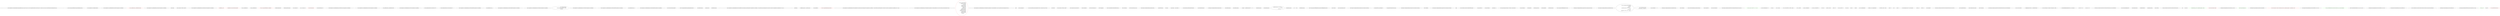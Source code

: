 digraph  {
m1_9 [cluster="CommandLine.Core.OptionSpecification.OptionSpecification(string, string, bool, string, int, int, char, CommandLine.Infrastructure.Maybe<object>, System.Type, string, string, System.Collections.Generic.IEnumerable<string>)", file="DateHumanizeTests.cs", label="Entry CommandLine.Core.OptionSpecification.OptionSpecification(string, string, bool, string, int, int, char, CommandLine.Infrastructure.Maybe<object>, System.Type, string, string, System.Collections.Generic.IEnumerable<string>)", span="17-17"];
m1_35 [cluster="System.ArgumentNullException.ArgumentNullException(string)", file="DateHumanizeTests.cs", label="Entry System.ArgumentNullException.ArgumentNullException(string)", span="0-0"];
m1_48 [cluster="CommandLine.Core.Specification.IsOption()", file="DateHumanizeTests.cs", label="Entry CommandLine.Core.Specification.IsOption()", span="11-11"];
m1_0 [cluster="CommandLine.Core.SpecificationExtensions.IsOption(CommandLine.Core.Specification)", file="DateHumanizeTests.cs", label="Entry CommandLine.Core.SpecificationExtensions.IsOption(CommandLine.Core.Specification)", span="11-11"];
m1_1 [cluster="CommandLine.Core.SpecificationExtensions.IsOption(CommandLine.Core.Specification)", color=red, community=0, file="DateHumanizeTests.cs", label="0: return specification.Tag == SpecificationType.Option;", span="13-13"];
m1_2 [cluster="CommandLine.Core.SpecificationExtensions.IsOption(CommandLine.Core.Specification)", file="DateHumanizeTests.cs", label="Exit CommandLine.Core.SpecificationExtensions.IsOption(CommandLine.Core.Specification)", span="11-11"];
m1_16 [cluster="Unk.Any", file="DateHumanizeTests.cs", label="Entry Unk.Any", span=""];
m1_21 [cluster="System.Func<T, TResult>.Invoke(T)", file="DateHumanizeTests.cs", label="Entry System.Func<T, TResult>.Invoke(T)", span="0-0"];
m1_22 [cluster="CommandLine.Core.SpecificationExtensions.GetMaxValueCount(CommandLine.Core.Specification)", file="DateHumanizeTests.cs", label="Entry CommandLine.Core.SpecificationExtensions.GetMaxValueCount(CommandLine.Core.Specification)", span="51-51"];
m1_23 [cluster="CommandLine.Core.SpecificationExtensions.GetMaxValueCount(CommandLine.Core.Specification)", color=red, community=0, file="DateHumanizeTests.cs", label="0: specification == null", span="53-53"];
m1_25 [cluster="CommandLine.Core.SpecificationExtensions.GetMaxValueCount(CommandLine.Core.Specification)", color=red, community=0, file="DateHumanizeTests.cs", label="0: specification.ConversionType.ToDescriptorKind()", span="55-55"];
m1_29 [cluster="CommandLine.Core.SpecificationExtensions.GetMaxValueCount(CommandLine.Core.Specification)", file="DateHumanizeTests.cs", label="var min = specification.Min", span="60-60"];
m1_30 [cluster="CommandLine.Core.SpecificationExtensions.GetMaxValueCount(CommandLine.Core.Specification)", file="DateHumanizeTests.cs", label="var max = specification.Max", span="61-61"];
m1_24 [cluster="CommandLine.Core.SpecificationExtensions.GetMaxValueCount(CommandLine.Core.Specification)", color=red, community=0, file="DateHumanizeTests.cs", label="0: throw new ArgumentNullException(''specification'');", span="53-53"];
m1_26 [cluster="CommandLine.Core.SpecificationExtensions.GetMaxValueCount(CommandLine.Core.Specification)", file="DateHumanizeTests.cs", label="TypeDescriptorKind.Scalar", span="57-57"];
m1_28 [cluster="CommandLine.Core.SpecificationExtensions.GetMaxValueCount(CommandLine.Core.Specification)", file="DateHumanizeTests.cs", label="TypeDescriptorKind.Sequence", span="59-59"];
m1_27 [cluster="CommandLine.Core.SpecificationExtensions.GetMaxValueCount(CommandLine.Core.Specification)", file="DateHumanizeTests.cs", label="return  Maybe.Just(1);", span="58-58"];
m1_31 [cluster="CommandLine.Core.SpecificationExtensions.GetMaxValueCount(CommandLine.Core.Specification)", file="DateHumanizeTests.cs", label="min >= 0 && max >= 0", span="62-62"];
m1_32 [cluster="CommandLine.Core.SpecificationExtensions.GetMaxValueCount(CommandLine.Core.Specification)", color=red, community=0, file="DateHumanizeTests.cs", label="0: return Maybe.Just(max);", span="64-64"];
m1_33 [cluster="CommandLine.Core.SpecificationExtensions.GetMaxValueCount(CommandLine.Core.Specification)", file="DateHumanizeTests.cs", label="return Maybe.Nothing<int>();", span="69-69"];
m1_34 [cluster="CommandLine.Core.SpecificationExtensions.GetMaxValueCount(CommandLine.Core.Specification)", file="DateHumanizeTests.cs", label="Exit CommandLine.Core.SpecificationExtensions.GetMaxValueCount(CommandLine.Core.Specification)", span="51-51"];
m1_3 [cluster="CommandLine.Core.SpecificationExtensions.IsValue(CommandLine.Core.Specification)", file="DateHumanizeTests.cs", label="Entry CommandLine.Core.SpecificationExtensions.IsValue(CommandLine.Core.Specification)", span="16-16"];
m1_4 [cluster="CommandLine.Core.SpecificationExtensions.IsValue(CommandLine.Core.Specification)", file="DateHumanizeTests.cs", label="return specification.Tag == SpecificationType.Value;", span="18-18"];
m1_5 [cluster="CommandLine.Core.SpecificationExtensions.IsValue(CommandLine.Core.Specification)", file="DateHumanizeTests.cs", label="Exit CommandLine.Core.SpecificationExtensions.IsValue(CommandLine.Core.Specification)", span="16-16"];
m1_37 [cluster="CommandLine.Infrastructure.Maybe.Just<T>(T)", file="DateHumanizeTests.cs", label="Entry CommandLine.Infrastructure.Maybe.Just<T>(T)", span="71-71"];
m1_38 [cluster="CommandLine.Infrastructure.Maybe.Nothing<T>()", file="DateHumanizeTests.cs", label="Entry CommandLine.Infrastructure.Maybe.Nothing<T>()", span="66-66"];
m1_39 [cluster="CommandLine.Core.SpecificationExtensions.IsMinNotSpecified(CommandLine.Core.Specification)", file="DateHumanizeTests.cs", label="Entry CommandLine.Core.SpecificationExtensions.IsMinNotSpecified(CommandLine.Core.Specification)", span="72-72"];
m1_40 [cluster="CommandLine.Core.SpecificationExtensions.IsMinNotSpecified(CommandLine.Core.Specification)", file="DateHumanizeTests.cs", label="return specification.Min == -1;", span="74-74"];
m1_41 [cluster="CommandLine.Core.SpecificationExtensions.IsMinNotSpecified(CommandLine.Core.Specification)", file="DateHumanizeTests.cs", label="Exit CommandLine.Core.SpecificationExtensions.IsMinNotSpecified(CommandLine.Core.Specification)", span="72-72"];
m1_45 [cluster="CommandLine.Core.SpecificationExtensions.GetSetName(CommandLine.Core.Specification)", file="DateHumanizeTests.cs", label="Entry CommandLine.Core.SpecificationExtensions.GetSetName(CommandLine.Core.Specification)", span="82-82"];
m1_46 [cluster="CommandLine.Core.SpecificationExtensions.GetSetName(CommandLine.Core.Specification)", file="DateHumanizeTests.cs", label="return specification.IsOption()\r\n                ? ((OptionSpecification)specification).SetName\r\n                : string.Empty;", span="84-86"];
m1_47 [cluster="CommandLine.Core.SpecificationExtensions.GetSetName(CommandLine.Core.Specification)", file="DateHumanizeTests.cs", label="Exit CommandLine.Core.SpecificationExtensions.GetSetName(CommandLine.Core.Specification)", span="82-82"];
m1_42 [cluster="CommandLine.Core.SpecificationExtensions.IsMaxNotSpecified(CommandLine.Core.Specification)", file="DateHumanizeTests.cs", label="Entry CommandLine.Core.SpecificationExtensions.IsMaxNotSpecified(CommandLine.Core.Specification)", span="77-77"];
m1_43 [cluster="CommandLine.Core.SpecificationExtensions.IsMaxNotSpecified(CommandLine.Core.Specification)", file="DateHumanizeTests.cs", label="return specification.Max == -1;", span="79-79"];
m1_44 [cluster="CommandLine.Core.SpecificationExtensions.IsMaxNotSpecified(CommandLine.Core.Specification)", file="DateHumanizeTests.cs", label="Exit CommandLine.Core.SpecificationExtensions.IsMaxNotSpecified(CommandLine.Core.Specification)", span="77-77"];
m1_36 [cluster="System.Type.ToDescriptorKind()", file="DateHumanizeTests.cs", label="Entry System.Type.ToDescriptorKind()", span="22-22"];
m1_17 [cluster="System.ApplicationException.ApplicationException(string)", file="DateHumanizeTests.cs", label="Entry System.ApplicationException.ApplicationException(string)", span="0-0"];
m1_18 [cluster="lambda expression", file="DateHumanizeTests.cs", label="Entry lambda expression", span="42-42"];
m1_19 [cluster="lambda expression", file="DateHumanizeTests.cs", label="guard.Item1(spec)", span="42-42"];
m1_20 [cluster="lambda expression", file="DateHumanizeTests.cs", label="Exit lambda expression", span="42-42"];
m1_10 [cluster="CommandLine.Core.SpecificationExtensions.ThrowingValidate(System.Collections.Generic.IEnumerable<CommandLine.Core.Specification>, System.Collections.Generic.IEnumerable<System.Tuple<System.Func<CommandLine.Core.Specification, bool>, string>>)", file="DateHumanizeTests.cs", label="Entry CommandLine.Core.SpecificationExtensions.ThrowingValidate(System.Collections.Generic.IEnumerable<CommandLine.Core.Specification>, System.Collections.Generic.IEnumerable<System.Tuple<System.Func<CommandLine.Core.Specification, bool>, string>>)", span="38-38"];
m1_11 [cluster="CommandLine.Core.SpecificationExtensions.ThrowingValidate(System.Collections.Generic.IEnumerable<CommandLine.Core.Specification>, System.Collections.Generic.IEnumerable<System.Tuple<System.Func<CommandLine.Core.Specification, bool>, string>>)", file="DateHumanizeTests.cs", label=guardsLookup, span="40-40"];
m1_12 [cluster="CommandLine.Core.SpecificationExtensions.ThrowingValidate(System.Collections.Generic.IEnumerable<CommandLine.Core.Specification>, System.Collections.Generic.IEnumerable<System.Tuple<System.Func<CommandLine.Core.Specification, bool>, string>>)", file="DateHumanizeTests.cs", label="specifications.Any(spec => guard.Item1(spec))", span="42-42"];
m1_14 [cluster="CommandLine.Core.SpecificationExtensions.ThrowingValidate(System.Collections.Generic.IEnumerable<CommandLine.Core.Specification>, System.Collections.Generic.IEnumerable<System.Tuple<System.Func<CommandLine.Core.Specification, bool>, string>>)", file="DateHumanizeTests.cs", label="return specifications;", span="48-48"];
m1_13 [cluster="CommandLine.Core.SpecificationExtensions.ThrowingValidate(System.Collections.Generic.IEnumerable<CommandLine.Core.Specification>, System.Collections.Generic.IEnumerable<System.Tuple<System.Func<CommandLine.Core.Specification, bool>, string>>)", color=red, community=0, file="DateHumanizeTests.cs", label="0: throw new ApplicationException(guard.Item2);", span="44-44"];
m1_15 [cluster="CommandLine.Core.SpecificationExtensions.ThrowingValidate(System.Collections.Generic.IEnumerable<CommandLine.Core.Specification>, System.Collections.Generic.IEnumerable<System.Tuple<System.Func<CommandLine.Core.Specification, bool>, string>>)", file="DateHumanizeTests.cs", label="Exit CommandLine.Core.SpecificationExtensions.ThrowingValidate(System.Collections.Generic.IEnumerable<CommandLine.Core.Specification>, System.Collections.Generic.IEnumerable<System.Tuple<System.Func<CommandLine.Core.Specification, bool>, string>>)", span="38-38"];
m1_6 [cluster="CommandLine.Core.SpecificationExtensions.WithLongName(CommandLine.Core.OptionSpecification, string, System.Collections.Generic.IEnumerable<string>)", file="DateHumanizeTests.cs", label="Entry CommandLine.Core.SpecificationExtensions.WithLongName(CommandLine.Core.OptionSpecification, string, System.Collections.Generic.IEnumerable<string>)", span="21-21"];
m1_7 [cluster="CommandLine.Core.SpecificationExtensions.WithLongName(CommandLine.Core.OptionSpecification, string, System.Collections.Generic.IEnumerable<string>)", color=red, community=0, file="DateHumanizeTests.cs", label="0: return new OptionSpecification(\r\n                specification.ShortName,\r\n                newLongName,\r\n                specification.Required,\r\n                specification.SetName,\r\n                specification.Min,\r\n                specification.Max,\r\n                specification.Separator,\r\n                specification.DefaultValue,\r\n                specification.ConversionType,\r\n                specification.HelpText,\r\n                specification.MetaValue,\r\n                enumValues);", span="23-35"];
m1_8 [cluster="CommandLine.Core.SpecificationExtensions.WithLongName(CommandLine.Core.OptionSpecification, string, System.Collections.Generic.IEnumerable<string>)", file="DateHumanizeTests.cs", label="Exit CommandLine.Core.SpecificationExtensions.WithLongName(CommandLine.Core.OptionSpecification, string, System.Collections.Generic.IEnumerable<string>)", span="21-21"];
m1_49 [file="DateHumanizeTests.cs", label=guard, span=""];
m2_37 [cluster="string.Humanize()", file="DefaultDateTimeHumanizeStrategy.cs", label="Entry string.Humanize()", span="42-42"];
m2_31 [cluster="System.Collections.Generic.IEnumerable<TSource>.Contains<TSource>(TSource)", file="DefaultDateTimeHumanizeStrategy.cs", label="Entry System.Collections.Generic.IEnumerable<TSource>.Contains<TSource>(TSource)", span="0-0"];
m2_19 [cluster="Unk.All", file="DefaultDateTimeHumanizeStrategy.cs", label="Entry Unk.All", span=""];
m2_32 [cluster="System.Func<T, TResult>.Invoke(T)", file="DefaultDateTimeHumanizeStrategy.cs", label="Entry System.Func<T, TResult>.Invoke(T)", span="0-0"];
m2_4 [cluster="string.Join(string, params string[])", file="DefaultDateTimeHumanizeStrategy.cs", label="Entry string.Join(string, params string[])", span="0-0"];
m2_53 [cluster="string.ToUpper()", file="DefaultDateTimeHumanizeStrategy.cs", label="Entry string.ToUpper()", span="0-0"];
m2_54 [cluster="string.Substring(int, int)", file="DefaultDateTimeHumanizeStrategy.cs", label="Entry string.Substring(int, int)", span="0-0"];
m2_12 [cluster="Unk.Aggregate", file="DefaultDateTimeHumanizeStrategy.cs", label="Entry Unk.Aggregate", span=""];
m2_52 [cluster="System.Globalization.TextInfo.ToTitleCase(string)", file="DefaultDateTimeHumanizeStrategy.cs", label="Entry System.Globalization.TextInfo.ToTitleCase(string)", span="0-0"];
m2_14 [cluster="Unk.Substring", file="DefaultDateTimeHumanizeStrategy.cs", label="Entry Unk.Substring", span=""];
m2_56 [cluster="string.Concat(string, string)", file="DefaultDateTimeHumanizeStrategy.cs", label="Entry string.Concat(string, string)", span="0-0"];
m2_24 [cluster="Humanizer.StringHumanizeExtensions.Humanize(string)", file="DefaultDateTimeHumanizeStrategy.cs", label="Entry Humanizer.StringHumanizeExtensions.Humanize(string)", span="42-42"];
m2_25 [cluster="Humanizer.StringHumanizeExtensions.Humanize(string)", file="DefaultDateTimeHumanizeStrategy.cs", label="input.All(Char.IsUpper)", span="45-45"];
m2_26 [cluster="Humanizer.StringHumanizeExtensions.Humanize(string)", file="DefaultDateTimeHumanizeStrategy.cs", label="return input;", span="46-46"];
m2_27 [cluster="Humanizer.StringHumanizeExtensions.Humanize(string)", file="DefaultDateTimeHumanizeStrategy.cs", label="input.Contains('_') || input.Contains('-')", span="48-48"];
m2_28 [cluster="Humanizer.StringHumanizeExtensions.Humanize(string)", file="DefaultDateTimeHumanizeStrategy.cs", label="return FromUnderscoreDashSeparatedWords(input);", span="49-49"];
m2_29 [cluster="Humanizer.StringHumanizeExtensions.Humanize(string)", file="DefaultDateTimeHumanizeStrategy.cs", label="return FromPascalCase(input);", span="51-51"];
m2_30 [cluster="Humanizer.StringHumanizeExtensions.Humanize(string)", file="DefaultDateTimeHumanizeStrategy.cs", label="Exit Humanizer.StringHumanizeExtensions.Humanize(string)", span="42-42"];
m2_21 [cluster="lambda expression", file="DefaultDateTimeHumanizeStrategy.cs", label="Entry lambda expression", span="30-30"];
m2_0 [cluster="lambda expression", file="DefaultDateTimeHumanizeStrategy.cs", label="Entry lambda expression", span="9-9"];
m2_1 [cluster="lambda expression", file="DefaultDateTimeHumanizeStrategy.cs", label="string.Join('' '', methodName.Split(new[] { '_', '-' }))", span="9-9"];
m2_2 [cluster="lambda expression", file="DefaultDateTimeHumanizeStrategy.cs", label="Exit lambda expression", span="9-9"];
m2_16 [cluster="lambda expression", file="DefaultDateTimeHumanizeStrategy.cs", label="Entry lambda expression", span="26-29"];
m2_17 [cluster="lambda expression", file="DefaultDateTimeHumanizeStrategy.cs", label="word.All(Char.IsUpper) && word.Length > 1\r\n                        ? word\r\n                        : word.ToLower()", span="27-29"];
m2_18 [cluster="lambda expression", file="DefaultDateTimeHumanizeStrategy.cs", label="Exit lambda expression", span="26-29"];
m2_22 [cluster="lambda expression", file="DefaultDateTimeHumanizeStrategy.cs", label="res + '' '' + word", span="30-30"];
m2_23 [cluster="lambda expression", file="DefaultDateTimeHumanizeStrategy.cs", label="Exit lambda expression", span="30-30"];
m2_57 [cluster="System.ArgumentOutOfRangeException.ArgumentOutOfRangeException(string)", file="DefaultDateTimeHumanizeStrategy.cs", label="Entry System.ArgumentOutOfRangeException.ArgumentOutOfRangeException(string)", span="0-0"];
m2_11 [cluster="Unk.Select", file="DefaultDateTimeHumanizeStrategy.cs", label="Entry Unk.Select", span=""];
m2_3 [cluster="string.Split(params char[])", file="DefaultDateTimeHumanizeStrategy.cs", label="Entry string.Split(params char[])", span="0-0"];
m2_33 [cluster="Humanizer.StringHumanizeExtensions.Humanize(string, Humanizer.LetterCasing)", file="DefaultDateTimeHumanizeStrategy.cs", label="Entry Humanizer.StringHumanizeExtensions.Humanize(string, Humanizer.LetterCasing)", span="60-60"];
m2_34 [cluster="Humanizer.StringHumanizeExtensions.Humanize(string, Humanizer.LetterCasing)", file="DefaultDateTimeHumanizeStrategy.cs", label="var humanizedString = input.Humanize()", span="62-62"];
m2_35 [cluster="Humanizer.StringHumanizeExtensions.Humanize(string, Humanizer.LetterCasing)", file="DefaultDateTimeHumanizeStrategy.cs", label="return ApplyCase(humanizedString, casing);", span="64-64"];
m2_36 [cluster="Humanizer.StringHumanizeExtensions.Humanize(string, Humanizer.LetterCasing)", file="DefaultDateTimeHumanizeStrategy.cs", label="Exit Humanizer.StringHumanizeExtensions.Humanize(string, Humanizer.LetterCasing)", span="60-60"];
m2_15 [cluster="Unk.Replace", file="DefaultDateTimeHumanizeStrategy.cs", label="Entry Unk.Replace", span=""];
m2_38 [cluster="Humanizer.StringHumanizeExtensions.ApplyCase(string, Humanizer.LetterCasing)", file="DefaultDateTimeHumanizeStrategy.cs", label="Entry Humanizer.StringHumanizeExtensions.ApplyCase(string, Humanizer.LetterCasing)", span="73-73"];
m2_39 [cluster="Humanizer.StringHumanizeExtensions.ApplyCase(string, Humanizer.LetterCasing)", file="DefaultDateTimeHumanizeStrategy.cs", label=casing, span="75-75"];
m2_41 [cluster="Humanizer.StringHumanizeExtensions.ApplyCase(string, Humanizer.LetterCasing)", file="DefaultDateTimeHumanizeStrategy.cs", label="return CultureInfo.CurrentCulture.TextInfo.ToTitleCase(input);", span="78-78"];
m2_43 [cluster="Humanizer.StringHumanizeExtensions.ApplyCase(string, Humanizer.LetterCasing)", file="DefaultDateTimeHumanizeStrategy.cs", label="return input.ToLower();", span="81-81"];
m2_45 [cluster="Humanizer.StringHumanizeExtensions.ApplyCase(string, Humanizer.LetterCasing)", file="DefaultDateTimeHumanizeStrategy.cs", label="return input.ToUpper();", span="84-84"];
m2_47 [cluster="Humanizer.StringHumanizeExtensions.ApplyCase(string, Humanizer.LetterCasing)", file="DefaultDateTimeHumanizeStrategy.cs", label="input.Length >= 1", span="87-87"];
m2_48 [cluster="Humanizer.StringHumanizeExtensions.ApplyCase(string, Humanizer.LetterCasing)", file="DefaultDateTimeHumanizeStrategy.cs", label="return string.Concat(input.Substring(0, 1).ToUpper(), input.Substring(1));", span="88-88"];
m2_49 [cluster="Humanizer.StringHumanizeExtensions.ApplyCase(string, Humanizer.LetterCasing)", file="DefaultDateTimeHumanizeStrategy.cs", label="return input.ToUpper();", span="90-90"];
m2_40 [cluster="Humanizer.StringHumanizeExtensions.ApplyCase(string, Humanizer.LetterCasing)", file="DefaultDateTimeHumanizeStrategy.cs", label="LetterCasing.Title", span="77-77"];
m2_42 [cluster="Humanizer.StringHumanizeExtensions.ApplyCase(string, Humanizer.LetterCasing)", file="DefaultDateTimeHumanizeStrategy.cs", label="LetterCasing.LowerCase", span="80-80"];
m2_44 [cluster="Humanizer.StringHumanizeExtensions.ApplyCase(string, Humanizer.LetterCasing)", file="DefaultDateTimeHumanizeStrategy.cs", label="LetterCasing.AllCaps", span="83-83"];
m2_46 [cluster="Humanizer.StringHumanizeExtensions.ApplyCase(string, Humanizer.LetterCasing)", file="DefaultDateTimeHumanizeStrategy.cs", label="LetterCasing.Sentence", span="86-86"];
m2_50 [cluster="Humanizer.StringHumanizeExtensions.ApplyCase(string, Humanizer.LetterCasing)", file="DefaultDateTimeHumanizeStrategy.cs", label="throw new ArgumentOutOfRangeException(''casing'');", span="93-93"];
m2_51 [cluster="Humanizer.StringHumanizeExtensions.ApplyCase(string, Humanizer.LetterCasing)", file="DefaultDateTimeHumanizeStrategy.cs", label="Exit Humanizer.StringHumanizeExtensions.ApplyCase(string, Humanizer.LetterCasing)", span="73-73"];
m2_5 [cluster="Humanizer.StringHumanizeExtensions.FromPascalCase(string)", file="DefaultDateTimeHumanizeStrategy.cs", label="Entry Humanizer.StringHumanizeExtensions.FromPascalCase(string)", span="22-22"];
m2_6 [cluster="Humanizer.StringHumanizeExtensions.FromPascalCase(string)", file="DefaultDateTimeHumanizeStrategy.cs", label="var result = PascalCaseWordBoundaryRegex\r\n                .Split(name)\r\n                .Select(word =>\r\n                    word.All(Char.IsUpper) && word.Length > 1\r\n                        ? word\r\n                        : word.ToLower())\r\n                .Aggregate((res, word) => res + '' '' + word)", span="24-30"];
m2_7 [cluster="Humanizer.StringHumanizeExtensions.FromPascalCase(string)", file="DefaultDateTimeHumanizeStrategy.cs", label="result = Char.ToUpper(result[0]) +\r\n                result.Substring(1, result.Length - 1)", span="32-33"];
m2_8 [cluster="Humanizer.StringHumanizeExtensions.FromPascalCase(string)", file="DefaultDateTimeHumanizeStrategy.cs", label="return result.Replace('' i '', '' I '');", span="34-34"];
m2_9 [cluster="Humanizer.StringHumanizeExtensions.FromPascalCase(string)", file="DefaultDateTimeHumanizeStrategy.cs", label="Exit Humanizer.StringHumanizeExtensions.FromPascalCase(string)", span="22-22"];
m2_13 [cluster="Unk.ToUpper", file="DefaultDateTimeHumanizeStrategy.cs", label="Entry Unk.ToUpper", span=""];
m2_10 [cluster="System.Text.RegularExpressions.Regex.Split(string)", file="DefaultDateTimeHumanizeStrategy.cs", label="Entry System.Text.RegularExpressions.Regex.Split(string)", span="0-0"];
m2_20 [cluster="string.ToLower()", file="DefaultDateTimeHumanizeStrategy.cs", label="Entry string.ToLower()", span="0-0"];
m2_55 [cluster="string.Substring(int)", file="DefaultDateTimeHumanizeStrategy.cs", label="Entry string.Substring(int)", span="0-0"];
m4_0 [cluster="Humanizer.Localisation.NumberToWords.DutchNumberToWordsConverter.Convert(int)", file="DutchNumberToWordsConverter.cs", label="Entry Humanizer.Localisation.NumberToWords.DutchNumberToWordsConverter.Convert(int)", span="33-33"];
m4_23 [cluster="Humanizer.Localisation.NumberToWords.DutchNumberToWordsConverter.Convert(int)", color=green, community=0, file="DutchNumberToWordsConverter.cs", label="0: word += units + (trema ? ''�n'' : ''en'') + tens", span="72-72"];
m4_18 [cluster="Humanizer.Localisation.NumberToWords.DutchNumberToWordsConverter.Convert(int)", file="DutchNumberToWordsConverter.cs", label="var tens = TensMap[number / 10]", span="66-66"];
m4_5 [cluster="Humanizer.Localisation.NumberToWords.DutchNumberToWordsConverter.Convert(int)", file="DutchNumberToWordsConverter.cs", label="var word = ''''", span="41-41"];
m4_10 [cluster="Humanizer.Localisation.NumberToWords.DutchNumberToWordsConverter.Convert(int)", file="DutchNumberToWordsConverter.cs", label="word += m.Name", span="51-51"];
m4_11 [cluster="Humanizer.Localisation.NumberToWords.DutchNumberToWordsConverter.Convert(int)", file="DutchNumberToWordsConverter.cs", label="word += Convert(divided) + m.Prefix + m.Name", span="53-53"];
m4_14 [cluster="Humanizer.Localisation.NumberToWords.DutchNumberToWordsConverter.Convert(int)", file="DutchNumberToWordsConverter.cs", label="word += m.Postfix", span="57-57"];
m4_21 [cluster="Humanizer.Localisation.NumberToWords.DutchNumberToWordsConverter.Convert(int)", file="DutchNumberToWordsConverter.cs", label="var units = UnitsMap[unit]", span="70-70"];
m4_22 [cluster="Humanizer.Localisation.NumberToWords.DutchNumberToWordsConverter.Convert(int)", file="DutchNumberToWordsConverter.cs", label="var trema = units.EndsWith(''e'')", span="71-71"];
m4_25 [cluster="Humanizer.Localisation.NumberToWords.DutchNumberToWordsConverter.Convert(int)", file="DutchNumberToWordsConverter.cs", label="return word;", span="79-79"];
m4_12 [cluster="Humanizer.Localisation.NumberToWords.DutchNumberToWordsConverter.Convert(int)", file="DutchNumberToWordsConverter.cs", label="number %= m.Value", span="55-55"];
m4_16 [cluster="Humanizer.Localisation.NumberToWords.DutchNumberToWordsConverter.Convert(int)", file="DutchNumberToWordsConverter.cs", label="number < 20", span="62-62"];
m4_19 [cluster="Humanizer.Localisation.NumberToWords.DutchNumberToWordsConverter.Convert(int)", file="DutchNumberToWordsConverter.cs", label="var unit = number % 10", span="67-67"];
m4_24 [cluster="Humanizer.Localisation.NumberToWords.DutchNumberToWordsConverter.Convert(int)", file="DutchNumberToWordsConverter.cs", label="word += tens", span="75-75"];
m4_3 [cluster="Humanizer.Localisation.NumberToWords.DutchNumberToWordsConverter.Convert(int)", file="DutchNumberToWordsConverter.cs", label="number < 0", span="38-38"];
m4_6 [cluster="Humanizer.Localisation.NumberToWords.DutchNumberToWordsConverter.Convert(int)", file="DutchNumberToWordsConverter.cs", label=Hunderds, span="43-43"];
m4_17 [cluster="Humanizer.Localisation.NumberToWords.DutchNumberToWordsConverter.Convert(int)", file="DutchNumberToWordsConverter.cs", label="word += UnitsMap[number]", span="63-63"];
m4_9 [cluster="Humanizer.Localisation.NumberToWords.DutchNumberToWordsConverter.Convert(int)", file="DutchNumberToWordsConverter.cs", label="divided == 1 && !m.DisplayOneUnit", span="50-50"];
m4_7 [cluster="Humanizer.Localisation.NumberToWords.DutchNumberToWordsConverter.Convert(int)", file="DutchNumberToWordsConverter.cs", label="var divided = number / m.Value", span="45-45"];
m4_13 [cluster="Humanizer.Localisation.NumberToWords.DutchNumberToWordsConverter.Convert(int)", file="DutchNumberToWordsConverter.cs", label="number > 0", span="56-56"];
m4_20 [cluster="Humanizer.Localisation.NumberToWords.DutchNumberToWordsConverter.Convert(int)", file="DutchNumberToWordsConverter.cs", label="unit > 0", span="68-68"];
m4_15 [cluster="Humanizer.Localisation.NumberToWords.DutchNumberToWordsConverter.Convert(int)", file="DutchNumberToWordsConverter.cs", label="number > 0", span="60-60"];
m4_4 [cluster="Humanizer.Localisation.NumberToWords.DutchNumberToWordsConverter.Convert(int)", file="DutchNumberToWordsConverter.cs", label="return string.Format(''min {0}'', Convert(-number));", span="39-39"];
m4_1 [cluster="Humanizer.Localisation.NumberToWords.DutchNumberToWordsConverter.Convert(int)", file="DutchNumberToWordsConverter.cs", label="number == 0", span="35-35"];
m4_8 [cluster="Humanizer.Localisation.NumberToWords.DutchNumberToWordsConverter.Convert(int)", file="DutchNumberToWordsConverter.cs", label="divided <= 0", span="47-47"];
m4_2 [cluster="Humanizer.Localisation.NumberToWords.DutchNumberToWordsConverter.Convert(int)", file="DutchNumberToWordsConverter.cs", label="return UnitsMap[0];", span="36-36"];
m4_26 [cluster="Humanizer.Localisation.NumberToWords.DutchNumberToWordsConverter.Convert(int)", file="DutchNumberToWordsConverter.cs", label="Exit Humanizer.Localisation.NumberToWords.DutchNumberToWordsConverter.Convert(int)", span="33-33"];
m4_28 [cluster="string.EndsWith(string)", file="DutchNumberToWordsConverter.cs", label="Entry string.EndsWith(string)", span="0-0"];
m4_27 [cluster="string.Format(string, object)", file="DutchNumberToWordsConverter.cs", label="Entry string.Format(string, object)", span="0-0"];
m4_38 [cluster="Unk.Substring", file="DutchNumberToWordsConverter.cs", label="Entry Unk.Substring", span=""];
m4_29 [cluster="Humanizer.Localisation.NumberToWords.DutchNumberToWordsConverter.ConvertToOrdinal(int)", file="DutchNumberToWordsConverter.cs", label="Entry Humanizer.Localisation.NumberToWords.DutchNumberToWordsConverter.ConvertToOrdinal(int)", span="91-91"];
m4_30 [cluster="Humanizer.Localisation.NumberToWords.DutchNumberToWordsConverter.ConvertToOrdinal(int)", file="DutchNumberToWordsConverter.cs", label="var word = Convert(number)", span="93-93"];
m4_31 [cluster="Humanizer.Localisation.NumberToWords.DutchNumberToWordsConverter.ConvertToOrdinal(int)", file="DutchNumberToWordsConverter.cs", label="OrdinalExceptions.Where(kv => word.EndsWith(kv.Key))", span="95-95"];
m4_32 [cluster="Humanizer.Localisation.NumberToWords.DutchNumberToWordsConverter.ConvertToOrdinal(int)", file="DutchNumberToWordsConverter.cs", label="return word.Substring(0, word.Length - kv.Key.Length) + kv.Value;", span="98-98"];
m4_33 [cluster="Humanizer.Localisation.NumberToWords.DutchNumberToWordsConverter.ConvertToOrdinal(int)", file="DutchNumberToWordsConverter.cs", label="word.LastIndexOfAny(EndingCharForSte) == (word.Length - 1)", span="104-104"];
m4_34 [cluster="Humanizer.Localisation.NumberToWords.DutchNumberToWordsConverter.ConvertToOrdinal(int)", file="DutchNumberToWordsConverter.cs", label="return word + ''ste'';", span="105-105"];
m4_35 [cluster="Humanizer.Localisation.NumberToWords.DutchNumberToWordsConverter.ConvertToOrdinal(int)", file="DutchNumberToWordsConverter.cs", label="return word + ''de'';", span="107-107"];
m4_36 [cluster="Humanizer.Localisation.NumberToWords.DutchNumberToWordsConverter.ConvertToOrdinal(int)", file="DutchNumberToWordsConverter.cs", label="Exit Humanizer.Localisation.NumberToWords.DutchNumberToWordsConverter.ConvertToOrdinal(int)", span="91-91"];
m4_39 [cluster="string.LastIndexOfAny(char[])", file="DutchNumberToWordsConverter.cs", label="Entry string.LastIndexOfAny(char[])", span="0-0"];
m4_40 [cluster="lambda expression", file="DutchNumberToWordsConverter.cs", label="Entry lambda expression", span="95-95"];
m4_41 [cluster="lambda expression", file="DutchNumberToWordsConverter.cs", label="word.EndsWith(kv.Key)", span="95-95"];
m4_42 [cluster="lambda expression", file="DutchNumberToWordsConverter.cs", label="Exit lambda expression", span="95-95"];
m4_37 [cluster="Unk.Where", file="DutchNumberToWordsConverter.cs", label="Entry Unk.Where", span=""];
m4_43 [file="DutchNumberToWordsConverter.cs", label="Humanizer.Localisation.NumberToWords.DutchNumberToWordsConverter", span=""];
m4_44 [file="DutchNumberToWordsConverter.cs", label=word, span=""];
m6_4 [cluster="Humanizer.FixedLengthTruncator.Truncate(string, int, string)", file="FixedLengthTruncator.cs", label="return value;", span="13-13"];
m6_5 [cluster="Humanizer.FixedLengthTruncator.Truncate(string, int, string)", color=green, community=0, file="FixedLengthTruncator.cs", label="0: truncationString == null || truncationString.Length > length", span="15-15"];
m6_6 [cluster="Humanizer.FixedLengthTruncator.Truncate(string, int, string)", color=red, community=0, file="FixedLengthTruncator.cs", label="0: return value.Substring(0, length);", span="16-16"];
m6_8 [cluster="Humanizer.FixedLengthTruncator.Truncate(string, int, string)", file="FixedLengthTruncator.cs", label="Exit Humanizer.FixedLengthTruncator.Truncate(string, int, string)", span="7-7"];
m6_9 [cluster="string.Substring(int, int)", color=green, community=0, file="FixedLengthTruncator.cs", label="0: Entry string.Substring(int, int)", span="0-0"];
m6_10 [cluster="Humanizer.PrepositionsExtensions.AtNoon(System.DateTime)", file="FixedLengthTruncator.cs", label="Exit Humanizer.PrepositionsExtensions.AtNoon(System.DateTime)", span="25-25"];
m6_7 [cluster="Humanizer.FixedLengthTruncator.Truncate(string, int, string)", color=red, community=0, file="FixedLengthTruncator.cs", label="0: return value.Length > length ? value.Substring(0, length - truncationString.Length) + truncationString : value;", span="18-18"];
m6_0 [cluster="Humanizer.PrepositionsExtensions.At(System.DateTime, int, int, int, int)", file="FixedLengthTruncator.cs", label="Entry Humanizer.PrepositionsExtensions.At(System.DateTime, int, int, int, int)", span="5-5"];
m6_1 [cluster="Humanizer.PrepositionsExtensions.At(System.DateTime, int, int, int, int)", color=green, community=0, file="FixedLengthTruncator.cs", label="0: return new DateTime(date.Year, date.Month, date.Day, hour, min, second, millisecond);", span="7-7"];
m6_3 [cluster="System.DateTime.DateTime(int, int, int, int, int, int, int)", file="FixedLengthTruncator.cs", label="Entry System.DateTime.DateTime(int, int, int, int, int, int, int)", span="0-0"];
m6_2 [cluster="Humanizer.PrepositionsExtensions.At(System.DateTime, int, int, int, int)", file="FixedLengthTruncator.cs", label="Exit Humanizer.PrepositionsExtensions.At(System.DateTime, int, int, int, int)", span="5-5"];
m6_11 [cluster="Humanizer.PrepositionsExtensions.In(System.DateTime, int)", file="FixedLengthTruncator.cs", label="Entry Humanizer.PrepositionsExtensions.In(System.DateTime, int)", span="36-36"];
m6_12 [cluster="Humanizer.PrepositionsExtensions.In(System.DateTime, int)", file="FixedLengthTruncator.cs", label="return new DateTime(year, date.Month, date.Day, date.Hour, date.Minute, date.Second, date.Millisecond);", span="38-38"];
m6_13 [cluster="Humanizer.PrepositionsExtensions.In(System.DateTime, int)", file="FixedLengthTruncator.cs", label="Exit Humanizer.PrepositionsExtensions.In(System.DateTime, int)", span="36-36"];
m8_0 [cluster="Humanizer.FixedNumberOfWordsTruncator.Truncate(string, int, string)", file="FixedNumberOfWordsTruncator.cs", label="Entry Humanizer.FixedNumberOfWordsTruncator.Truncate(string, int, string)", span="10-10"];
m8_1 [cluster="Humanizer.FixedNumberOfWordsTruncator.Truncate(string, int, string)", color=green, community=0, file="FixedNumberOfWordsTruncator.cs", label="0: value == null", span="12-12"];
m8_2 [cluster="Humanizer.FixedNumberOfWordsTruncator.Truncate(string, int, string)", file="FixedNumberOfWordsTruncator.cs", label="return null;", span="13-13"];
m8_5 [cluster="Humanizer.FixedNumberOfWordsTruncator.Truncate(string, int, string)", color=red, community=0, file="FixedNumberOfWordsTruncator.cs", label="0: var numberOfWordsProcessed = 0", span="18-18"];
}
